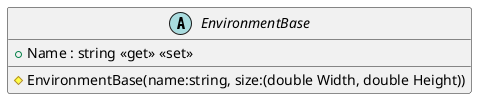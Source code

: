 @startuml
abstract class EnvironmentBase {
    + Name : string <<get>> <<set>>
    # EnvironmentBase(name:string, size:(double Width, double Height))
}
@enduml
